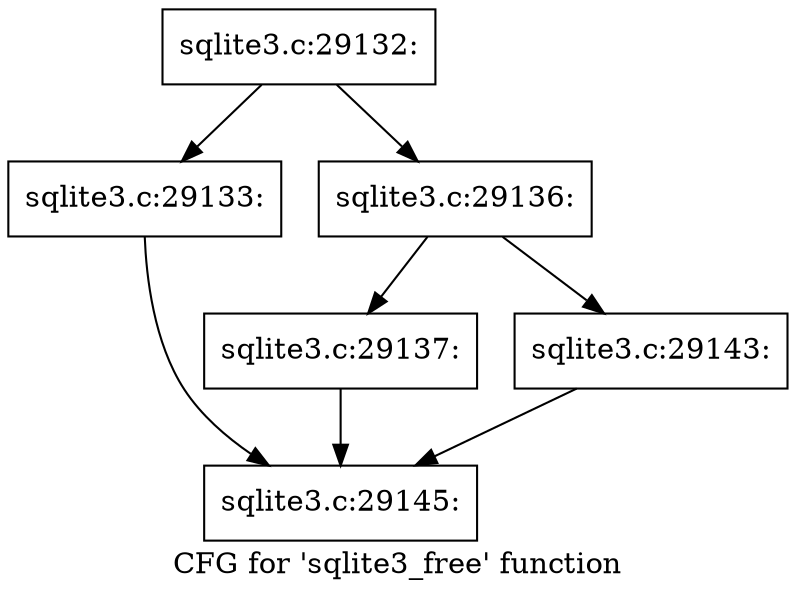 digraph "CFG for 'sqlite3_free' function" {
	label="CFG for 'sqlite3_free' function";

	Node0x55c0f5360f80 [shape=record,label="{sqlite3.c:29132:}"];
	Node0x55c0f5360f80 -> Node0x55c0f52838c0;
	Node0x55c0f5360f80 -> Node0x55c0f5283910;
	Node0x55c0f52838c0 [shape=record,label="{sqlite3.c:29133:}"];
	Node0x55c0f52838c0 -> Node0x55c0f5362cf0;
	Node0x55c0f5283910 [shape=record,label="{sqlite3.c:29136:}"];
	Node0x55c0f5283910 -> Node0x55c0f5362ca0;
	Node0x55c0f5283910 -> Node0x55c0f5362d40;
	Node0x55c0f5362ca0 [shape=record,label="{sqlite3.c:29137:}"];
	Node0x55c0f5362ca0 -> Node0x55c0f5362cf0;
	Node0x55c0f5362d40 [shape=record,label="{sqlite3.c:29143:}"];
	Node0x55c0f5362d40 -> Node0x55c0f5362cf0;
	Node0x55c0f5362cf0 [shape=record,label="{sqlite3.c:29145:}"];
}
